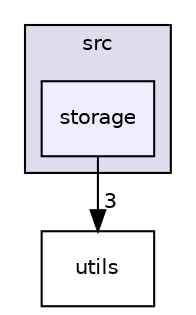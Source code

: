 digraph "src/storage" {
  compound=true
  node [ fontsize="10", fontname="Helvetica"];
  edge [ labelfontsize="10", labelfontname="Helvetica"];
  subgraph clusterdir_68267d1309a1af8e8297ef4c3efbcdba {
    graph [ bgcolor="#ddddee", pencolor="black", label="src" fontname="Helvetica", fontsize="10", URL="dir_68267d1309a1af8e8297ef4c3efbcdba.html"]
  dir_452baf35e1d7639c9f2a5ece4ec85855 [shape=box, label="storage", style="filled", fillcolor="#eeeeff", pencolor="black", URL="dir_452baf35e1d7639c9f2a5ece4ec85855.html"];
  }
  dir_313caf1132e152dd9b58bea13a4052ca [shape=box label="utils" URL="dir_313caf1132e152dd9b58bea13a4052ca.html"];
  dir_452baf35e1d7639c9f2a5ece4ec85855->dir_313caf1132e152dd9b58bea13a4052ca [headlabel="3", labeldistance=1.5 headhref="dir_000019_000017.html"];
}
